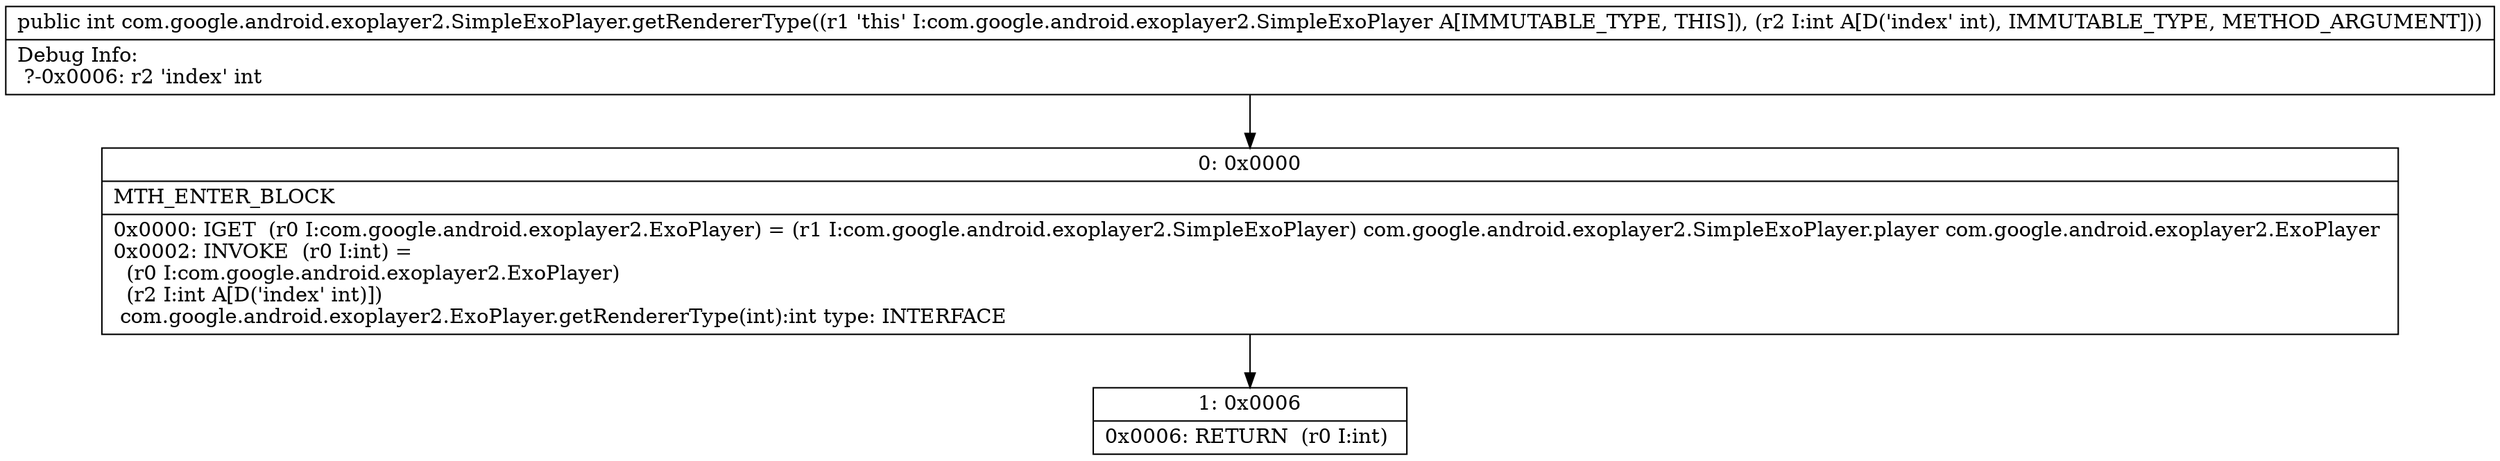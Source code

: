 digraph "CFG forcom.google.android.exoplayer2.SimpleExoPlayer.getRendererType(I)I" {
Node_0 [shape=record,label="{0\:\ 0x0000|MTH_ENTER_BLOCK\l|0x0000: IGET  (r0 I:com.google.android.exoplayer2.ExoPlayer) = (r1 I:com.google.android.exoplayer2.SimpleExoPlayer) com.google.android.exoplayer2.SimpleExoPlayer.player com.google.android.exoplayer2.ExoPlayer \l0x0002: INVOKE  (r0 I:int) = \l  (r0 I:com.google.android.exoplayer2.ExoPlayer)\l  (r2 I:int A[D('index' int)])\l com.google.android.exoplayer2.ExoPlayer.getRendererType(int):int type: INTERFACE \l}"];
Node_1 [shape=record,label="{1\:\ 0x0006|0x0006: RETURN  (r0 I:int) \l}"];
MethodNode[shape=record,label="{public int com.google.android.exoplayer2.SimpleExoPlayer.getRendererType((r1 'this' I:com.google.android.exoplayer2.SimpleExoPlayer A[IMMUTABLE_TYPE, THIS]), (r2 I:int A[D('index' int), IMMUTABLE_TYPE, METHOD_ARGUMENT]))  | Debug Info:\l  ?\-0x0006: r2 'index' int\l}"];
MethodNode -> Node_0;
Node_0 -> Node_1;
}

